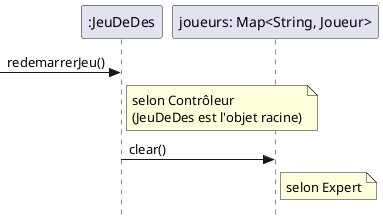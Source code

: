 @startuml
skinparam style strictuml
participant ":JeuDeDes"
participant "joueurs: Map<String, Joueur>"

-> ":JeuDeDes" : redemarrerJeu()

note right of ":JeuDeDes"
  selon Contrôleur
  (JeuDeDes est l'objet racine)
end note

":JeuDeDes" -> "joueurs: Map<String, Joueur>" : clear()

note right of "joueurs: Map<String, Joueur>"
  selon Expert
end note

@enduml
